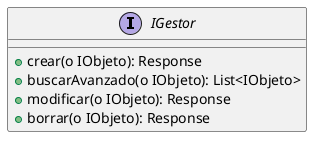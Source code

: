 @startuml IGestor
interface IGestor{
    + crear(o IObjeto): Response
    + buscarAvanzado(o IObjeto): List<IObjeto>
    + modificar(o IObjeto): Response
    + borrar(o IObjeto): Response
}
@enduml